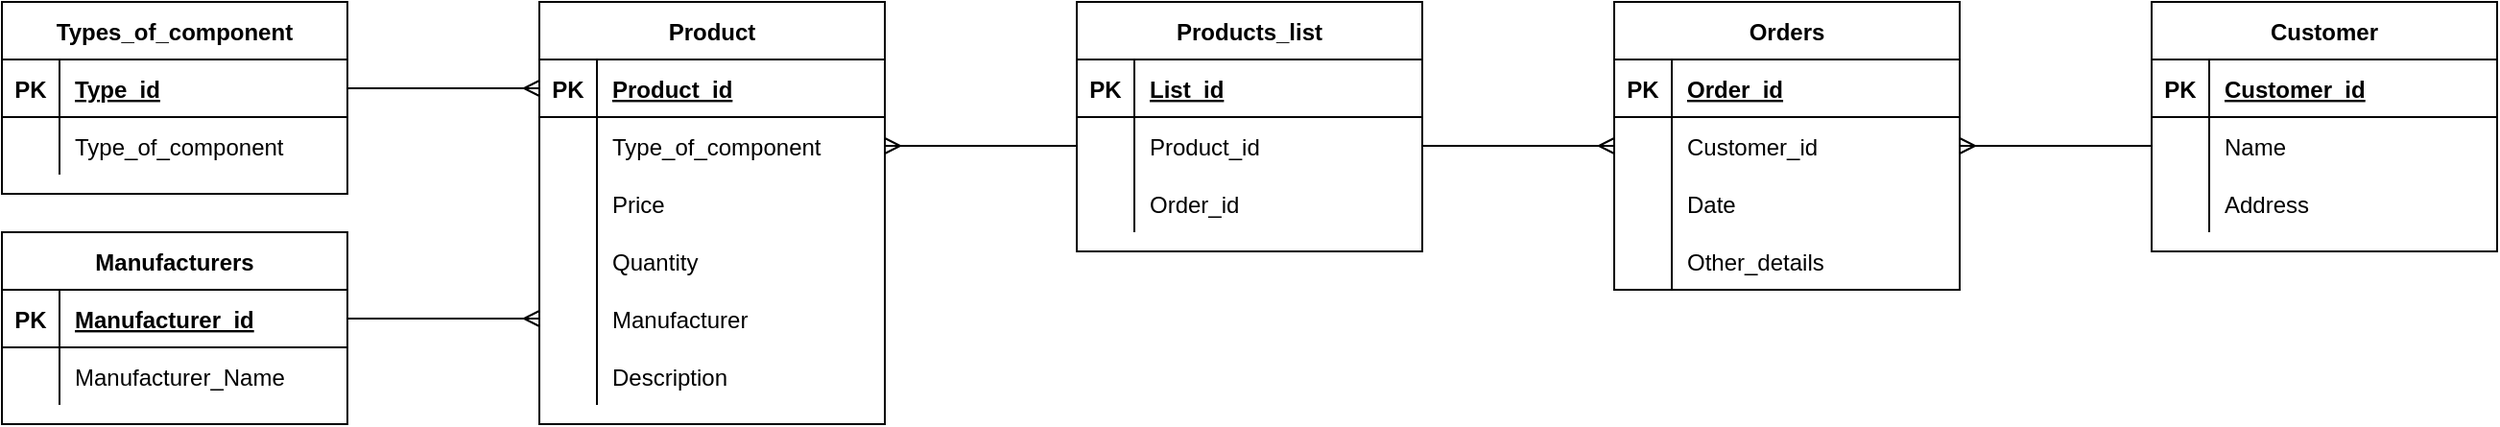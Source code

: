 <mxfile version="13.8.2" type="github">
  <diagram id="xnlWXwwwXFNJxbHEYj1L" name="Page-1">
    <mxGraphModel dx="1420" dy="834" grid="1" gridSize="10" guides="0" tooltips="1" connect="1" arrows="1" fold="1" page="1" pageScale="1" pageWidth="1600" pageHeight="900" math="0" shadow="0">
      <root>
        <mxCell id="0" />
        <mxCell id="1" parent="0" />
        <mxCell id="tcsV4JsmrNK6wtAPweMv-135" value="" style="fontSize=12;html=1;endArrow=none;edgeStyle=entityRelationEdgeStyle;entryX=0;entryY=0.5;entryDx=0;entryDy=0;exitX=1;exitY=0.5;exitDx=0;exitDy=0;startArrow=ERmany;startFill=0;endFill=0;" parent="1" source="tcsV4JsmrNK6wtAPweMv-5" target="HxD6guCsoITj01Gi-LPM-5" edge="1">
          <mxGeometry width="100" height="100" relative="1" as="geometry">
            <mxPoint x="560" y="210" as="sourcePoint" />
            <mxPoint x="640" y="360" as="targetPoint" />
          </mxGeometry>
        </mxCell>
        <mxCell id="tcsV4JsmrNK6wtAPweMv-146" value="" style="fontSize=12;html=1;endArrow=none;endFill=1;startArrow=ERmany;startFill=1;edgeStyle=entityRelationEdgeStyle;exitX=1;exitY=0.5;exitDx=0;exitDy=0;entryX=0;entryY=0.5;entryDx=0;entryDy=0;" parent="1" source="tcsV4JsmrNK6wtAPweMv-142" target="tcsV4JsmrNK6wtAPweMv-105" edge="1">
          <mxGeometry width="100" height="100" relative="1" as="geometry">
            <mxPoint x="1090" y="130" as="sourcePoint" />
            <mxPoint x="880" y="320" as="targetPoint" />
          </mxGeometry>
        </mxCell>
        <mxCell id="tcsV4JsmrNK6wtAPweMv-147" value="" style="edgeStyle=entityRelationEdgeStyle;fontSize=12;html=1;endArrow=ERmany;entryX=0;entryY=0.5;entryDx=0;entryDy=0;exitX=1;exitY=0.5;exitDx=0;exitDy=0;" parent="1" source="tcsV4JsmrNK6wtAPweMv-48" target="tcsV4JsmrNK6wtAPweMv-44" edge="1">
          <mxGeometry width="100" height="100" relative="1" as="geometry">
            <mxPoint x="50" y="480.0" as="sourcePoint" />
            <mxPoint x="320" y="440" as="targetPoint" />
          </mxGeometry>
        </mxCell>
        <mxCell id="tcsV4JsmrNK6wtAPweMv-148" value="" style="edgeStyle=entityRelationEdgeStyle;fontSize=12;html=1;endArrow=ERmany;entryX=0;entryY=0.5;entryDx=0;entryDy=0;exitX=1;exitY=0.5;exitDx=0;exitDy=0;" parent="1" source="tcsV4JsmrNK6wtAPweMv-76" target="tcsV4JsmrNK6wtAPweMv-2" edge="1">
          <mxGeometry width="100" height="100" relative="1" as="geometry">
            <mxPoint x="120" y="200.0" as="sourcePoint" />
            <mxPoint x="360" y="320" as="targetPoint" />
          </mxGeometry>
        </mxCell>
        <mxCell id="tcsV4JsmrNK6wtAPweMv-75" value="Types_of_component" style="shape=table;startSize=30;container=1;collapsible=1;childLayout=tableLayout;fixedRows=1;rowLines=0;fontStyle=1;align=center;resizeLast=1;" parent="1" vertex="1">
          <mxGeometry x="40" y="40" width="180" height="100" as="geometry" />
        </mxCell>
        <mxCell id="tcsV4JsmrNK6wtAPweMv-76" value="" style="shape=partialRectangle;collapsible=0;dropTarget=0;pointerEvents=0;fillColor=none;top=0;left=0;bottom=1;right=0;points=[[0,0.5],[1,0.5]];portConstraint=eastwest;" parent="tcsV4JsmrNK6wtAPweMv-75" vertex="1">
          <mxGeometry y="30" width="180" height="30" as="geometry" />
        </mxCell>
        <mxCell id="tcsV4JsmrNK6wtAPweMv-77" value="PK" style="shape=partialRectangle;connectable=0;fillColor=none;top=0;left=0;bottom=0;right=0;fontStyle=1;overflow=hidden;" parent="tcsV4JsmrNK6wtAPweMv-76" vertex="1">
          <mxGeometry width="30" height="30" as="geometry" />
        </mxCell>
        <mxCell id="tcsV4JsmrNK6wtAPweMv-78" value="Type_id" style="shape=partialRectangle;connectable=0;fillColor=none;top=0;left=0;bottom=0;right=0;align=left;spacingLeft=6;fontStyle=5;overflow=hidden;" parent="tcsV4JsmrNK6wtAPweMv-76" vertex="1">
          <mxGeometry x="30" width="150" height="30" as="geometry" />
        </mxCell>
        <mxCell id="tcsV4JsmrNK6wtAPweMv-79" value="" style="shape=partialRectangle;collapsible=0;dropTarget=0;pointerEvents=0;fillColor=none;top=0;left=0;bottom=0;right=0;points=[[0,0.5],[1,0.5]];portConstraint=eastwest;" parent="tcsV4JsmrNK6wtAPweMv-75" vertex="1">
          <mxGeometry y="60" width="180" height="30" as="geometry" />
        </mxCell>
        <mxCell id="tcsV4JsmrNK6wtAPweMv-80" value="" style="shape=partialRectangle;connectable=0;fillColor=none;top=0;left=0;bottom=0;right=0;editable=1;overflow=hidden;" parent="tcsV4JsmrNK6wtAPweMv-79" vertex="1">
          <mxGeometry width="30" height="30" as="geometry" />
        </mxCell>
        <mxCell id="tcsV4JsmrNK6wtAPweMv-81" value="Type_of_component" style="shape=partialRectangle;connectable=0;fillColor=none;top=0;left=0;bottom=0;right=0;align=left;spacingLeft=6;overflow=hidden;" parent="tcsV4JsmrNK6wtAPweMv-79" vertex="1">
          <mxGeometry x="30" width="150" height="30" as="geometry" />
        </mxCell>
        <mxCell id="tcsV4JsmrNK6wtAPweMv-47" value="Manufacturers" style="shape=table;startSize=30;container=1;collapsible=1;childLayout=tableLayout;fixedRows=1;rowLines=0;fontStyle=1;align=center;resizeLast=1;" parent="1" vertex="1">
          <mxGeometry x="40" y="160" width="180" height="100" as="geometry" />
        </mxCell>
        <mxCell id="tcsV4JsmrNK6wtAPweMv-48" value="" style="shape=partialRectangle;collapsible=0;dropTarget=0;pointerEvents=0;fillColor=none;top=0;left=0;bottom=1;right=0;points=[[0,0.5],[1,0.5]];portConstraint=eastwest;" parent="tcsV4JsmrNK6wtAPweMv-47" vertex="1">
          <mxGeometry y="30" width="180" height="30" as="geometry" />
        </mxCell>
        <mxCell id="tcsV4JsmrNK6wtAPweMv-49" value="PK" style="shape=partialRectangle;connectable=0;fillColor=none;top=0;left=0;bottom=0;right=0;fontStyle=1;overflow=hidden;" parent="tcsV4JsmrNK6wtAPweMv-48" vertex="1">
          <mxGeometry width="30" height="30" as="geometry" />
        </mxCell>
        <mxCell id="tcsV4JsmrNK6wtAPweMv-50" value="Manufacturer_id" style="shape=partialRectangle;connectable=0;fillColor=none;top=0;left=0;bottom=0;right=0;align=left;spacingLeft=6;fontStyle=5;overflow=hidden;" parent="tcsV4JsmrNK6wtAPweMv-48" vertex="1">
          <mxGeometry x="30" width="150" height="30" as="geometry" />
        </mxCell>
        <mxCell id="tcsV4JsmrNK6wtAPweMv-168" value="" style="shape=partialRectangle;collapsible=0;dropTarget=0;pointerEvents=0;fillColor=none;top=0;left=0;bottom=0;right=0;points=[[0,0.5],[1,0.5]];portConstraint=eastwest;" parent="tcsV4JsmrNK6wtAPweMv-47" vertex="1">
          <mxGeometry y="60" width="180" height="30" as="geometry" />
        </mxCell>
        <mxCell id="tcsV4JsmrNK6wtAPweMv-169" value="" style="shape=partialRectangle;connectable=0;fillColor=none;top=0;left=0;bottom=0;right=0;editable=1;overflow=hidden;" parent="tcsV4JsmrNK6wtAPweMv-168" vertex="1">
          <mxGeometry width="30" height="30" as="geometry" />
        </mxCell>
        <mxCell id="tcsV4JsmrNK6wtAPweMv-170" value="Manufacturer_Name" style="shape=partialRectangle;connectable=0;fillColor=none;top=0;left=0;bottom=0;right=0;align=left;spacingLeft=6;overflow=hidden;" parent="tcsV4JsmrNK6wtAPweMv-168" vertex="1">
          <mxGeometry x="30" width="150" height="30" as="geometry" />
        </mxCell>
        <mxCell id="tcsV4JsmrNK6wtAPweMv-1" value="Product" style="shape=table;startSize=30;container=1;collapsible=1;childLayout=tableLayout;fixedRows=1;rowLines=0;fontStyle=1;align=center;resizeLast=1;" parent="1" vertex="1">
          <mxGeometry x="320" y="40" width="180" height="220" as="geometry">
            <mxRectangle x="320" y="40" width="80" height="30" as="alternateBounds" />
          </mxGeometry>
        </mxCell>
        <mxCell id="tcsV4JsmrNK6wtAPweMv-2" value="" style="shape=partialRectangle;collapsible=0;dropTarget=0;pointerEvents=0;fillColor=none;top=0;left=0;bottom=1;right=0;points=[[0,0.5],[1,0.5]];portConstraint=eastwest;" parent="tcsV4JsmrNK6wtAPweMv-1" vertex="1">
          <mxGeometry y="30" width="180" height="30" as="geometry" />
        </mxCell>
        <mxCell id="tcsV4JsmrNK6wtAPweMv-3" value="PK" style="shape=partialRectangle;connectable=0;fillColor=none;top=0;left=0;bottom=0;right=0;fontStyle=1;overflow=hidden;" parent="tcsV4JsmrNK6wtAPweMv-2" vertex="1">
          <mxGeometry width="30" height="30" as="geometry" />
        </mxCell>
        <mxCell id="tcsV4JsmrNK6wtAPweMv-4" value="Product_id" style="shape=partialRectangle;connectable=0;fillColor=none;top=0;left=0;bottom=0;right=0;align=left;spacingLeft=6;fontStyle=5;overflow=hidden;" parent="tcsV4JsmrNK6wtAPweMv-2" vertex="1">
          <mxGeometry x="30" width="150" height="30" as="geometry" />
        </mxCell>
        <mxCell id="tcsV4JsmrNK6wtAPweMv-5" value="" style="shape=partialRectangle;collapsible=0;dropTarget=0;pointerEvents=0;fillColor=none;top=0;left=0;bottom=0;right=0;points=[[0,0.5],[1,0.5]];portConstraint=eastwest;" parent="tcsV4JsmrNK6wtAPweMv-1" vertex="1">
          <mxGeometry y="60" width="180" height="30" as="geometry" />
        </mxCell>
        <mxCell id="tcsV4JsmrNK6wtAPweMv-6" value="" style="shape=partialRectangle;connectable=0;fillColor=none;top=0;left=0;bottom=0;right=0;editable=1;overflow=hidden;" parent="tcsV4JsmrNK6wtAPweMv-5" vertex="1">
          <mxGeometry width="30" height="30" as="geometry" />
        </mxCell>
        <mxCell id="tcsV4JsmrNK6wtAPweMv-7" value="Type_of_component" style="shape=partialRectangle;connectable=0;fillColor=none;top=0;left=0;bottom=0;right=0;align=left;spacingLeft=6;overflow=hidden;" parent="tcsV4JsmrNK6wtAPweMv-5" vertex="1">
          <mxGeometry x="30" width="150" height="30" as="geometry" />
        </mxCell>
        <mxCell id="tcsV4JsmrNK6wtAPweMv-8" value="" style="shape=partialRectangle;collapsible=0;dropTarget=0;pointerEvents=0;fillColor=none;top=0;left=0;bottom=0;right=0;points=[[0,0.5],[1,0.5]];portConstraint=eastwest;" parent="tcsV4JsmrNK6wtAPweMv-1" vertex="1">
          <mxGeometry y="90" width="180" height="30" as="geometry" />
        </mxCell>
        <mxCell id="tcsV4JsmrNK6wtAPweMv-9" value="" style="shape=partialRectangle;connectable=0;fillColor=none;top=0;left=0;bottom=0;right=0;editable=1;overflow=hidden;" parent="tcsV4JsmrNK6wtAPweMv-8" vertex="1">
          <mxGeometry width="30" height="30" as="geometry" />
        </mxCell>
        <mxCell id="tcsV4JsmrNK6wtAPweMv-10" value="Price" style="shape=partialRectangle;connectable=0;fillColor=none;top=0;left=0;bottom=0;right=0;align=left;spacingLeft=6;overflow=hidden;" parent="tcsV4JsmrNK6wtAPweMv-8" vertex="1">
          <mxGeometry x="30" width="150" height="30" as="geometry" />
        </mxCell>
        <mxCell id="tcsV4JsmrNK6wtAPweMv-11" value="" style="shape=partialRectangle;collapsible=0;dropTarget=0;pointerEvents=0;fillColor=none;top=0;left=0;bottom=0;right=0;points=[[0,0.5],[1,0.5]];portConstraint=eastwest;" parent="tcsV4JsmrNK6wtAPweMv-1" vertex="1">
          <mxGeometry y="120" width="180" height="30" as="geometry" />
        </mxCell>
        <mxCell id="tcsV4JsmrNK6wtAPweMv-12" value="" style="shape=partialRectangle;connectable=0;fillColor=none;top=0;left=0;bottom=0;right=0;editable=1;overflow=hidden;" parent="tcsV4JsmrNK6wtAPweMv-11" vertex="1">
          <mxGeometry width="30" height="30" as="geometry" />
        </mxCell>
        <mxCell id="tcsV4JsmrNK6wtAPweMv-13" value="Quantity" style="shape=partialRectangle;connectable=0;fillColor=none;top=0;left=0;bottom=0;right=0;align=left;spacingLeft=6;overflow=hidden;" parent="tcsV4JsmrNK6wtAPweMv-11" vertex="1">
          <mxGeometry x="30" width="150" height="30" as="geometry" />
        </mxCell>
        <mxCell id="tcsV4JsmrNK6wtAPweMv-44" value="" style="shape=partialRectangle;collapsible=0;dropTarget=0;pointerEvents=0;fillColor=none;top=0;left=0;bottom=0;right=0;points=[[0,0.5],[1,0.5]];portConstraint=eastwest;" parent="tcsV4JsmrNK6wtAPweMv-1" vertex="1">
          <mxGeometry y="150" width="180" height="30" as="geometry" />
        </mxCell>
        <mxCell id="tcsV4JsmrNK6wtAPweMv-45" value="" style="shape=partialRectangle;connectable=0;fillColor=none;top=0;left=0;bottom=0;right=0;editable=1;overflow=hidden;" parent="tcsV4JsmrNK6wtAPweMv-44" vertex="1">
          <mxGeometry width="30" height="30" as="geometry" />
        </mxCell>
        <mxCell id="tcsV4JsmrNK6wtAPweMv-46" value="Manufacturer" style="shape=partialRectangle;connectable=0;fillColor=none;top=0;left=0;bottom=0;right=0;align=left;spacingLeft=6;overflow=hidden;" parent="tcsV4JsmrNK6wtAPweMv-44" vertex="1">
          <mxGeometry x="30" width="150" height="30" as="geometry" />
        </mxCell>
        <mxCell id="tcsV4JsmrNK6wtAPweMv-35" value="" style="shape=partialRectangle;collapsible=0;dropTarget=0;pointerEvents=0;fillColor=none;top=0;left=0;bottom=0;right=0;points=[[0,0.5],[1,0.5]];portConstraint=eastwest;" parent="tcsV4JsmrNK6wtAPweMv-1" vertex="1">
          <mxGeometry y="180" width="180" height="30" as="geometry" />
        </mxCell>
        <mxCell id="tcsV4JsmrNK6wtAPweMv-36" value="" style="shape=partialRectangle;connectable=0;fillColor=none;top=0;left=0;bottom=0;right=0;editable=1;overflow=hidden;" parent="tcsV4JsmrNK6wtAPweMv-35" vertex="1">
          <mxGeometry width="30" height="30" as="geometry" />
        </mxCell>
        <mxCell id="tcsV4JsmrNK6wtAPweMv-37" value="Description" style="shape=partialRectangle;connectable=0;fillColor=none;top=0;left=0;bottom=0;right=0;align=left;spacingLeft=6;overflow=hidden;" parent="tcsV4JsmrNK6wtAPweMv-35" vertex="1">
          <mxGeometry x="30" width="150" height="30" as="geometry" />
        </mxCell>
        <mxCell id="tcsV4JsmrNK6wtAPweMv-122" value="Orders" style="shape=table;startSize=30;container=1;collapsible=1;childLayout=tableLayout;fixedRows=1;rowLines=0;fontStyle=1;align=center;resizeLast=1;" parent="1" vertex="1">
          <mxGeometry x="880" y="40" width="180" height="150" as="geometry" />
        </mxCell>
        <mxCell id="tcsV4JsmrNK6wtAPweMv-123" value="" style="shape=partialRectangle;collapsible=0;dropTarget=0;pointerEvents=0;fillColor=none;top=0;left=0;bottom=1;right=0;points=[[0,0.5],[1,0.5]];portConstraint=eastwest;" parent="tcsV4JsmrNK6wtAPweMv-122" vertex="1">
          <mxGeometry y="30" width="180" height="30" as="geometry" />
        </mxCell>
        <mxCell id="tcsV4JsmrNK6wtAPweMv-124" value="PK" style="shape=partialRectangle;connectable=0;fillColor=none;top=0;left=0;bottom=0;right=0;fontStyle=1;overflow=hidden;" parent="tcsV4JsmrNK6wtAPweMv-123" vertex="1">
          <mxGeometry width="30" height="30" as="geometry" />
        </mxCell>
        <mxCell id="tcsV4JsmrNK6wtAPweMv-125" value="Order_id" style="shape=partialRectangle;connectable=0;fillColor=none;top=0;left=0;bottom=0;right=0;align=left;spacingLeft=6;fontStyle=5;overflow=hidden;" parent="tcsV4JsmrNK6wtAPweMv-123" vertex="1">
          <mxGeometry x="30" width="150" height="30" as="geometry" />
        </mxCell>
        <mxCell id="tcsV4JsmrNK6wtAPweMv-142" value="" style="shape=partialRectangle;collapsible=0;dropTarget=0;pointerEvents=0;fillColor=none;top=0;left=0;bottom=0;right=0;points=[[0,0.5],[1,0.5]];portConstraint=eastwest;" parent="tcsV4JsmrNK6wtAPweMv-122" vertex="1">
          <mxGeometry y="60" width="180" height="30" as="geometry" />
        </mxCell>
        <mxCell id="tcsV4JsmrNK6wtAPweMv-143" value="" style="shape=partialRectangle;connectable=0;fillColor=none;top=0;left=0;bottom=0;right=0;editable=1;overflow=hidden;" parent="tcsV4JsmrNK6wtAPweMv-142" vertex="1">
          <mxGeometry width="30" height="30" as="geometry" />
        </mxCell>
        <mxCell id="tcsV4JsmrNK6wtAPweMv-144" value="Customer_id" style="shape=partialRectangle;connectable=0;fillColor=none;top=0;left=0;bottom=0;right=0;align=left;spacingLeft=6;overflow=hidden;" parent="tcsV4JsmrNK6wtAPweMv-142" vertex="1">
          <mxGeometry x="30" width="150" height="30" as="geometry" />
        </mxCell>
        <mxCell id="tcsV4JsmrNK6wtAPweMv-126" value="" style="shape=partialRectangle;collapsible=0;dropTarget=0;pointerEvents=0;fillColor=none;top=0;left=0;bottom=0;right=0;points=[[0,0.5],[1,0.5]];portConstraint=eastwest;" parent="tcsV4JsmrNK6wtAPweMv-122" vertex="1">
          <mxGeometry y="90" width="180" height="30" as="geometry" />
        </mxCell>
        <mxCell id="tcsV4JsmrNK6wtAPweMv-127" value="" style="shape=partialRectangle;connectable=0;fillColor=none;top=0;left=0;bottom=0;right=0;editable=1;overflow=hidden;" parent="tcsV4JsmrNK6wtAPweMv-126" vertex="1">
          <mxGeometry width="30" height="30" as="geometry" />
        </mxCell>
        <mxCell id="tcsV4JsmrNK6wtAPweMv-128" value="Date" style="shape=partialRectangle;connectable=0;fillColor=none;top=0;left=0;bottom=0;right=0;align=left;spacingLeft=6;overflow=hidden;" parent="tcsV4JsmrNK6wtAPweMv-126" vertex="1">
          <mxGeometry x="30" width="150" height="30" as="geometry" />
        </mxCell>
        <mxCell id="tcsV4JsmrNK6wtAPweMv-129" value="" style="shape=partialRectangle;collapsible=0;dropTarget=0;pointerEvents=0;fillColor=none;top=0;left=0;bottom=0;right=0;points=[[0,0.5],[1,0.5]];portConstraint=eastwest;" parent="tcsV4JsmrNK6wtAPweMv-122" vertex="1">
          <mxGeometry y="120" width="180" height="30" as="geometry" />
        </mxCell>
        <mxCell id="tcsV4JsmrNK6wtAPweMv-130" value="" style="shape=partialRectangle;connectable=0;fillColor=none;top=0;left=0;bottom=0;right=0;editable=1;overflow=hidden;" parent="tcsV4JsmrNK6wtAPweMv-129" vertex="1">
          <mxGeometry width="30" height="30" as="geometry" />
        </mxCell>
        <mxCell id="tcsV4JsmrNK6wtAPweMv-131" value="Other_details" style="shape=partialRectangle;connectable=0;fillColor=none;top=0;left=0;bottom=0;right=0;align=left;spacingLeft=6;overflow=hidden;" parent="tcsV4JsmrNK6wtAPweMv-129" vertex="1">
          <mxGeometry x="30" width="150" height="30" as="geometry" />
        </mxCell>
        <mxCell id="tcsV4JsmrNK6wtAPweMv-101" value="Customer" style="shape=table;startSize=30;container=1;collapsible=1;childLayout=tableLayout;fixedRows=1;rowLines=0;fontStyle=1;align=center;resizeLast=1;" parent="1" vertex="1">
          <mxGeometry x="1160" y="40" width="180" height="130" as="geometry" />
        </mxCell>
        <mxCell id="tcsV4JsmrNK6wtAPweMv-102" value="" style="shape=partialRectangle;collapsible=0;dropTarget=0;pointerEvents=0;fillColor=none;top=0;left=0;bottom=1;right=0;points=[[0,0.5],[1,0.5]];portConstraint=eastwest;" parent="tcsV4JsmrNK6wtAPweMv-101" vertex="1">
          <mxGeometry y="30" width="180" height="30" as="geometry" />
        </mxCell>
        <mxCell id="tcsV4JsmrNK6wtAPweMv-103" value="PK" style="shape=partialRectangle;connectable=0;fillColor=none;top=0;left=0;bottom=0;right=0;fontStyle=1;overflow=hidden;" parent="tcsV4JsmrNK6wtAPweMv-102" vertex="1">
          <mxGeometry width="30" height="30" as="geometry" />
        </mxCell>
        <mxCell id="tcsV4JsmrNK6wtAPweMv-104" value="Customer_id" style="shape=partialRectangle;connectable=0;fillColor=none;top=0;left=0;bottom=0;right=0;align=left;spacingLeft=6;fontStyle=5;overflow=hidden;" parent="tcsV4JsmrNK6wtAPweMv-102" vertex="1">
          <mxGeometry x="30" width="150" height="30" as="geometry" />
        </mxCell>
        <mxCell id="tcsV4JsmrNK6wtAPweMv-105" value="" style="shape=partialRectangle;collapsible=0;dropTarget=0;pointerEvents=0;fillColor=none;top=0;left=0;bottom=0;right=0;points=[[0,0.5],[1,0.5]];portConstraint=eastwest;" parent="tcsV4JsmrNK6wtAPweMv-101" vertex="1">
          <mxGeometry y="60" width="180" height="30" as="geometry" />
        </mxCell>
        <mxCell id="tcsV4JsmrNK6wtAPweMv-106" value="" style="shape=partialRectangle;connectable=0;fillColor=none;top=0;left=0;bottom=0;right=0;editable=1;overflow=hidden;" parent="tcsV4JsmrNK6wtAPweMv-105" vertex="1">
          <mxGeometry width="30" height="30" as="geometry" />
        </mxCell>
        <mxCell id="tcsV4JsmrNK6wtAPweMv-107" value="Name" style="shape=partialRectangle;connectable=0;fillColor=none;top=0;left=0;bottom=0;right=0;align=left;spacingLeft=6;overflow=hidden;" parent="tcsV4JsmrNK6wtAPweMv-105" vertex="1">
          <mxGeometry x="30" width="150" height="30" as="geometry" />
        </mxCell>
        <mxCell id="tcsV4JsmrNK6wtAPweMv-108" value="" style="shape=partialRectangle;collapsible=0;dropTarget=0;pointerEvents=0;fillColor=none;top=0;left=0;bottom=0;right=0;points=[[0,0.5],[1,0.5]];portConstraint=eastwest;" parent="tcsV4JsmrNK6wtAPweMv-101" vertex="1">
          <mxGeometry y="90" width="180" height="30" as="geometry" />
        </mxCell>
        <mxCell id="tcsV4JsmrNK6wtAPweMv-109" value="" style="shape=partialRectangle;connectable=0;fillColor=none;top=0;left=0;bottom=0;right=0;editable=1;overflow=hidden;" parent="tcsV4JsmrNK6wtAPweMv-108" vertex="1">
          <mxGeometry width="30" height="30" as="geometry" />
        </mxCell>
        <mxCell id="tcsV4JsmrNK6wtAPweMv-110" value="Address" style="shape=partialRectangle;connectable=0;fillColor=none;top=0;left=0;bottom=0;right=0;align=left;spacingLeft=6;overflow=hidden;" parent="tcsV4JsmrNK6wtAPweMv-108" vertex="1">
          <mxGeometry x="30" width="150" height="30" as="geometry" />
        </mxCell>
        <mxCell id="HxD6guCsoITj01Gi-LPM-1" value="Products_list" style="shape=table;startSize=30;container=1;collapsible=1;childLayout=tableLayout;fixedRows=1;rowLines=0;fontStyle=1;align=center;resizeLast=1;" vertex="1" parent="1">
          <mxGeometry x="600" y="40" width="180" height="130" as="geometry" />
        </mxCell>
        <mxCell id="HxD6guCsoITj01Gi-LPM-2" value="" style="shape=partialRectangle;collapsible=0;dropTarget=0;pointerEvents=0;fillColor=none;top=0;left=0;bottom=1;right=0;points=[[0,0.5],[1,0.5]];portConstraint=eastwest;" vertex="1" parent="HxD6guCsoITj01Gi-LPM-1">
          <mxGeometry y="30" width="180" height="30" as="geometry" />
        </mxCell>
        <mxCell id="HxD6guCsoITj01Gi-LPM-3" value="PK" style="shape=partialRectangle;connectable=0;fillColor=none;top=0;left=0;bottom=0;right=0;fontStyle=1;overflow=hidden;" vertex="1" parent="HxD6guCsoITj01Gi-LPM-2">
          <mxGeometry width="30" height="30" as="geometry" />
        </mxCell>
        <mxCell id="HxD6guCsoITj01Gi-LPM-4" value="List_id" style="shape=partialRectangle;connectable=0;fillColor=none;top=0;left=0;bottom=0;right=0;align=left;spacingLeft=6;fontStyle=5;overflow=hidden;" vertex="1" parent="HxD6guCsoITj01Gi-LPM-2">
          <mxGeometry x="30" width="150" height="30" as="geometry" />
        </mxCell>
        <mxCell id="HxD6guCsoITj01Gi-LPM-5" value="" style="shape=partialRectangle;collapsible=0;dropTarget=0;pointerEvents=0;fillColor=none;top=0;left=0;bottom=0;right=0;points=[[0,0.5],[1,0.5]];portConstraint=eastwest;" vertex="1" parent="HxD6guCsoITj01Gi-LPM-1">
          <mxGeometry y="60" width="180" height="30" as="geometry" />
        </mxCell>
        <mxCell id="HxD6guCsoITj01Gi-LPM-6" value="" style="shape=partialRectangle;connectable=0;fillColor=none;top=0;left=0;bottom=0;right=0;editable=1;overflow=hidden;" vertex="1" parent="HxD6guCsoITj01Gi-LPM-5">
          <mxGeometry width="30" height="30" as="geometry" />
        </mxCell>
        <mxCell id="HxD6guCsoITj01Gi-LPM-7" value="Product_id" style="shape=partialRectangle;connectable=0;fillColor=none;top=0;left=0;bottom=0;right=0;align=left;spacingLeft=6;overflow=hidden;" vertex="1" parent="HxD6guCsoITj01Gi-LPM-5">
          <mxGeometry x="30" width="150" height="30" as="geometry" />
        </mxCell>
        <mxCell id="HxD6guCsoITj01Gi-LPM-8" value="" style="shape=partialRectangle;collapsible=0;dropTarget=0;pointerEvents=0;fillColor=none;top=0;left=0;bottom=0;right=0;points=[[0,0.5],[1,0.5]];portConstraint=eastwest;" vertex="1" parent="HxD6guCsoITj01Gi-LPM-1">
          <mxGeometry y="90" width="180" height="30" as="geometry" />
        </mxCell>
        <mxCell id="HxD6guCsoITj01Gi-LPM-9" value="" style="shape=partialRectangle;connectable=0;fillColor=none;top=0;left=0;bottom=0;right=0;editable=1;overflow=hidden;" vertex="1" parent="HxD6guCsoITj01Gi-LPM-8">
          <mxGeometry width="30" height="30" as="geometry" />
        </mxCell>
        <mxCell id="HxD6guCsoITj01Gi-LPM-10" value="Order_id" style="shape=partialRectangle;connectable=0;fillColor=none;top=0;left=0;bottom=0;right=0;align=left;spacingLeft=6;overflow=hidden;" vertex="1" parent="HxD6guCsoITj01Gi-LPM-8">
          <mxGeometry x="30" width="150" height="30" as="geometry" />
        </mxCell>
        <mxCell id="HxD6guCsoITj01Gi-LPM-15" value="" style="edgeStyle=entityRelationEdgeStyle;fontSize=12;html=1;endArrow=ERmany;startArrow=none;endFill=0;startFill=0;entryX=0;entryY=0.5;entryDx=0;entryDy=0;exitX=1;exitY=0.5;exitDx=0;exitDy=0;" edge="1" parent="1" source="HxD6guCsoITj01Gi-LPM-5" target="tcsV4JsmrNK6wtAPweMv-142">
          <mxGeometry width="100" height="100" relative="1" as="geometry">
            <mxPoint x="830" y="190" as="sourcePoint" />
            <mxPoint x="820" y="280" as="targetPoint" />
          </mxGeometry>
        </mxCell>
      </root>
    </mxGraphModel>
  </diagram>
</mxfile>

